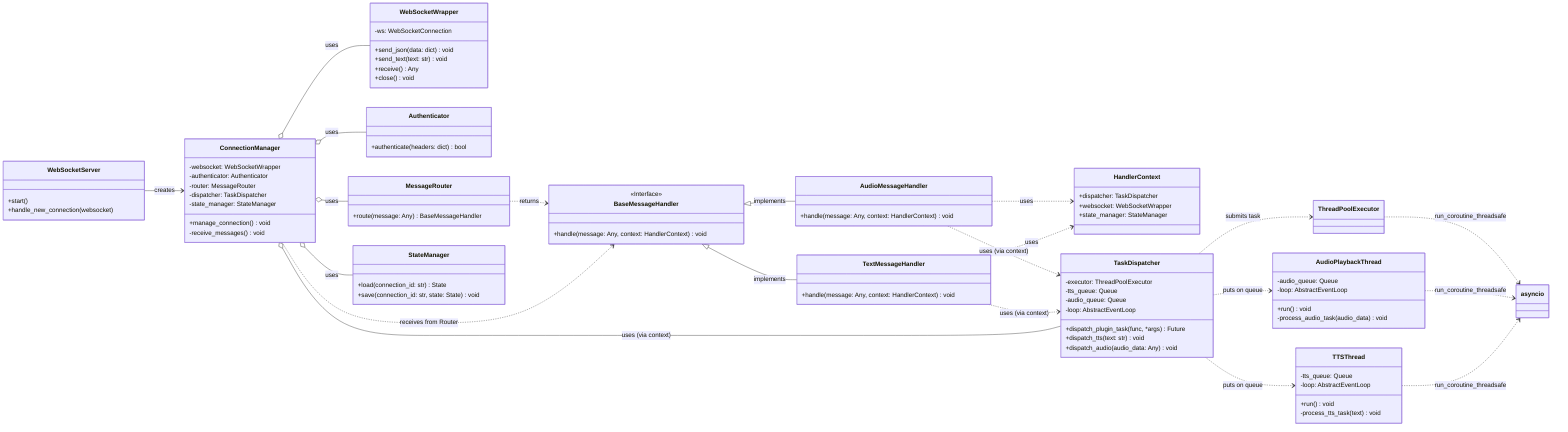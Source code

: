 classDiagram
    direction LR

    class WebSocketServer {
        +start()
        +handle_new_connection(websocket)
    }

    class ConnectionManager {
        -websocket: WebSocketWrapper
        -authenticator: Authenticator
        -router: MessageRouter
        -dispatcher: TaskDispatcher
        -state_manager: StateManager
        +manage_connection() void
        -receive_messages() void
    }

    class WebSocketWrapper {
        -ws: WebSocketConnection
        +send_json(data: dict) void
        +send_text(text: str) void
        +receive() Any
        +close() void
    }

    class Authenticator {
        +authenticate(headers: dict) bool
    }

    class MessageRouter {
        +route(message: Any) BaseMessageHandler
    }

    class BaseMessageHandler {
        <<Interface>>
        +handle(message: Any, context: HandlerContext) void
    }

    class TextMessageHandler {
        +handle(message: Any, context: HandlerContext) void
    }

    class AudioMessageHandler {
        +handle(message: Any, context: HandlerContext) void
    }
    %% Potentially other handlers like ControlMessageHandler

    class HandlerContext {
        %% Object passed to handlers containing dependencies
        +dispatcher: TaskDispatcher
        +websocket: WebSocketWrapper
        +state_manager: StateManager
        %% ... other needed context ...
    }

    class TaskDispatcher {
        -executor: ThreadPoolExecutor
        -tts_queue: Queue
        -audio_queue: Queue
        -loop: AbstractEventLoop
        +dispatch_plugin_task(func, *args) Future
        +dispatch_tts(text: str) void
        +dispatch_audio(audio_data: Any) void
    }

    class StateManager {
        +load(connection_id: str) State
        +save(connection_id: str, state: State) void
    }

    class TTSThread {
        -tts_queue: Queue
        -loop: AbstractEventLoop
        +run() void
        -process_tts_task(text) void
    }

    class AudioPlaybackThread {
        -audio_queue: Queue
        -loop: AbstractEventLoop
        +run() void
        -process_audio_task(audio_data) void
    }

    WebSocketServer --> ConnectionManager : creates
    ConnectionManager o-- WebSocketWrapper : uses
    ConnectionManager o-- Authenticator : uses
    ConnectionManager o-- MessageRouter : uses
    ConnectionManager o-- TaskDispatcher : uses (via context)
    ConnectionManager o-- StateManager : uses

    ConnectionManager ..> BaseMessageHandler : receives from Router
    MessageRouter ..> BaseMessageHandler : returns

    BaseMessageHandler <|-- TextMessageHandler : implements
    BaseMessageHandler <|-- AudioMessageHandler : implements

    TextMessageHandler ..> HandlerContext : uses
    AudioMessageHandler ..> HandlerContext : uses
    TextMessageHandler ..> TaskDispatcher : uses (via context)
    AudioMessageHandler ..> TaskDispatcher : uses (via context)

    TaskDispatcher ..> TTSThread : puts on queue
    TaskDispatcher ..> AudioPlaybackThread : puts on queue
    TaskDispatcher ..> ThreadPoolExecutor : submits task

    %% Conceptual representation of async interaction
    TTSThread ..> asyncio : run_coroutine_threadsafe
    AudioPlaybackThread ..> asyncio : run_coroutine_threadsafe
    ThreadPoolExecutor ..> asyncio : run_coroutine_threadsafe